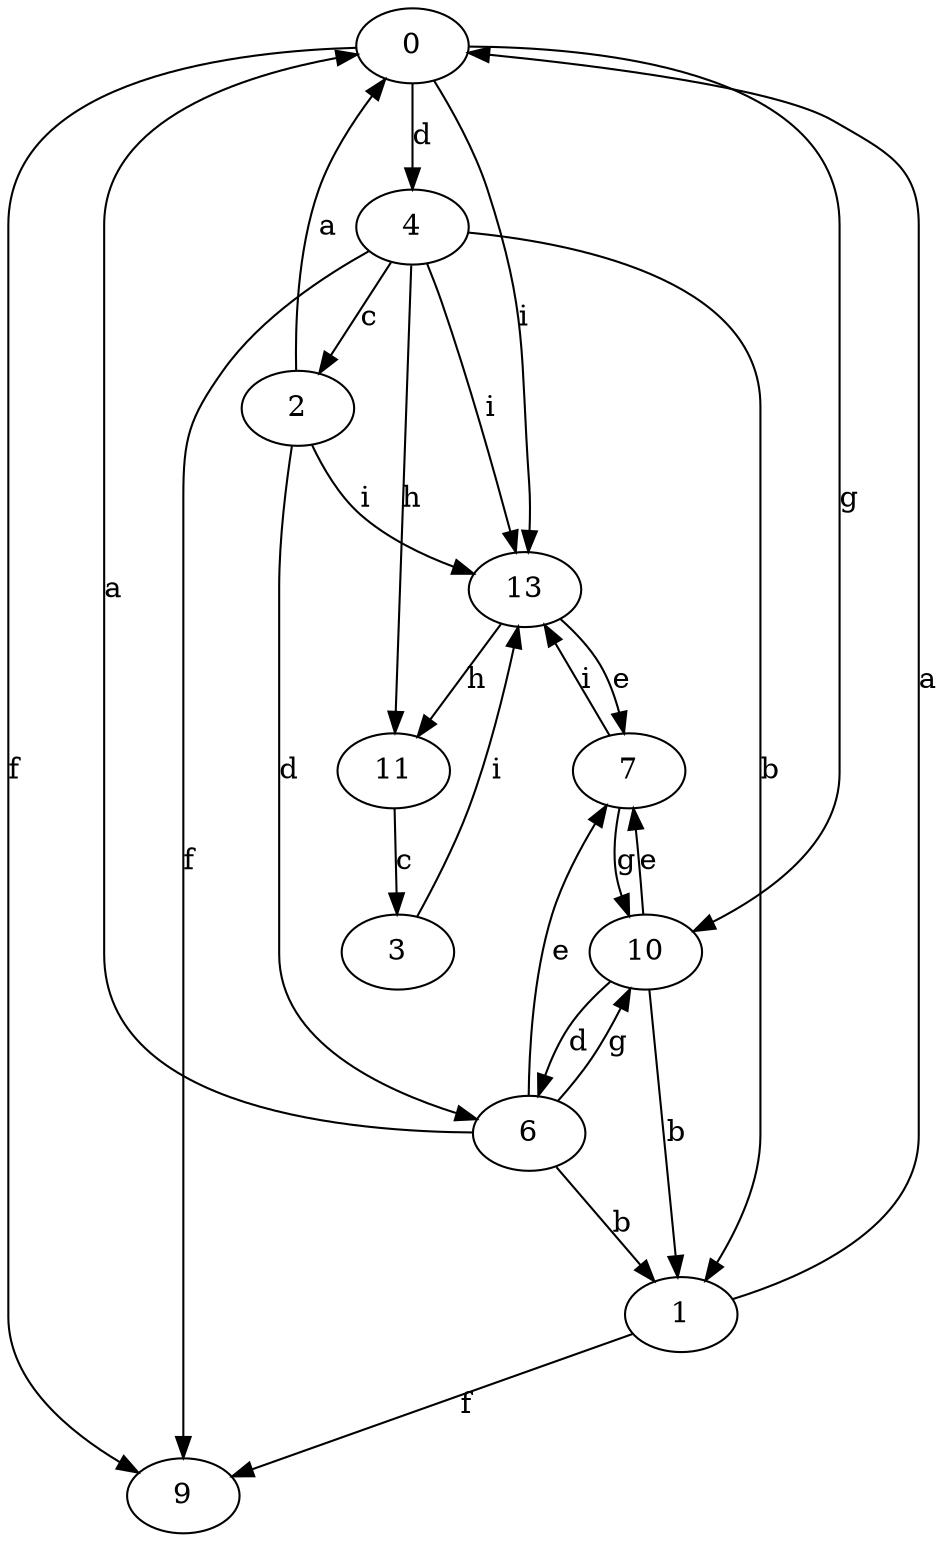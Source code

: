 strict digraph  {
0;
1;
2;
3;
4;
6;
7;
9;
10;
11;
13;
0 -> 4  [label=d];
0 -> 9  [label=f];
0 -> 10  [label=g];
0 -> 13  [label=i];
1 -> 0  [label=a];
1 -> 9  [label=f];
2 -> 0  [label=a];
2 -> 6  [label=d];
2 -> 13  [label=i];
3 -> 13  [label=i];
4 -> 1  [label=b];
4 -> 2  [label=c];
4 -> 9  [label=f];
4 -> 11  [label=h];
4 -> 13  [label=i];
6 -> 0  [label=a];
6 -> 1  [label=b];
6 -> 7  [label=e];
6 -> 10  [label=g];
7 -> 10  [label=g];
7 -> 13  [label=i];
10 -> 1  [label=b];
10 -> 6  [label=d];
10 -> 7  [label=e];
11 -> 3  [label=c];
13 -> 7  [label=e];
13 -> 11  [label=h];
}
